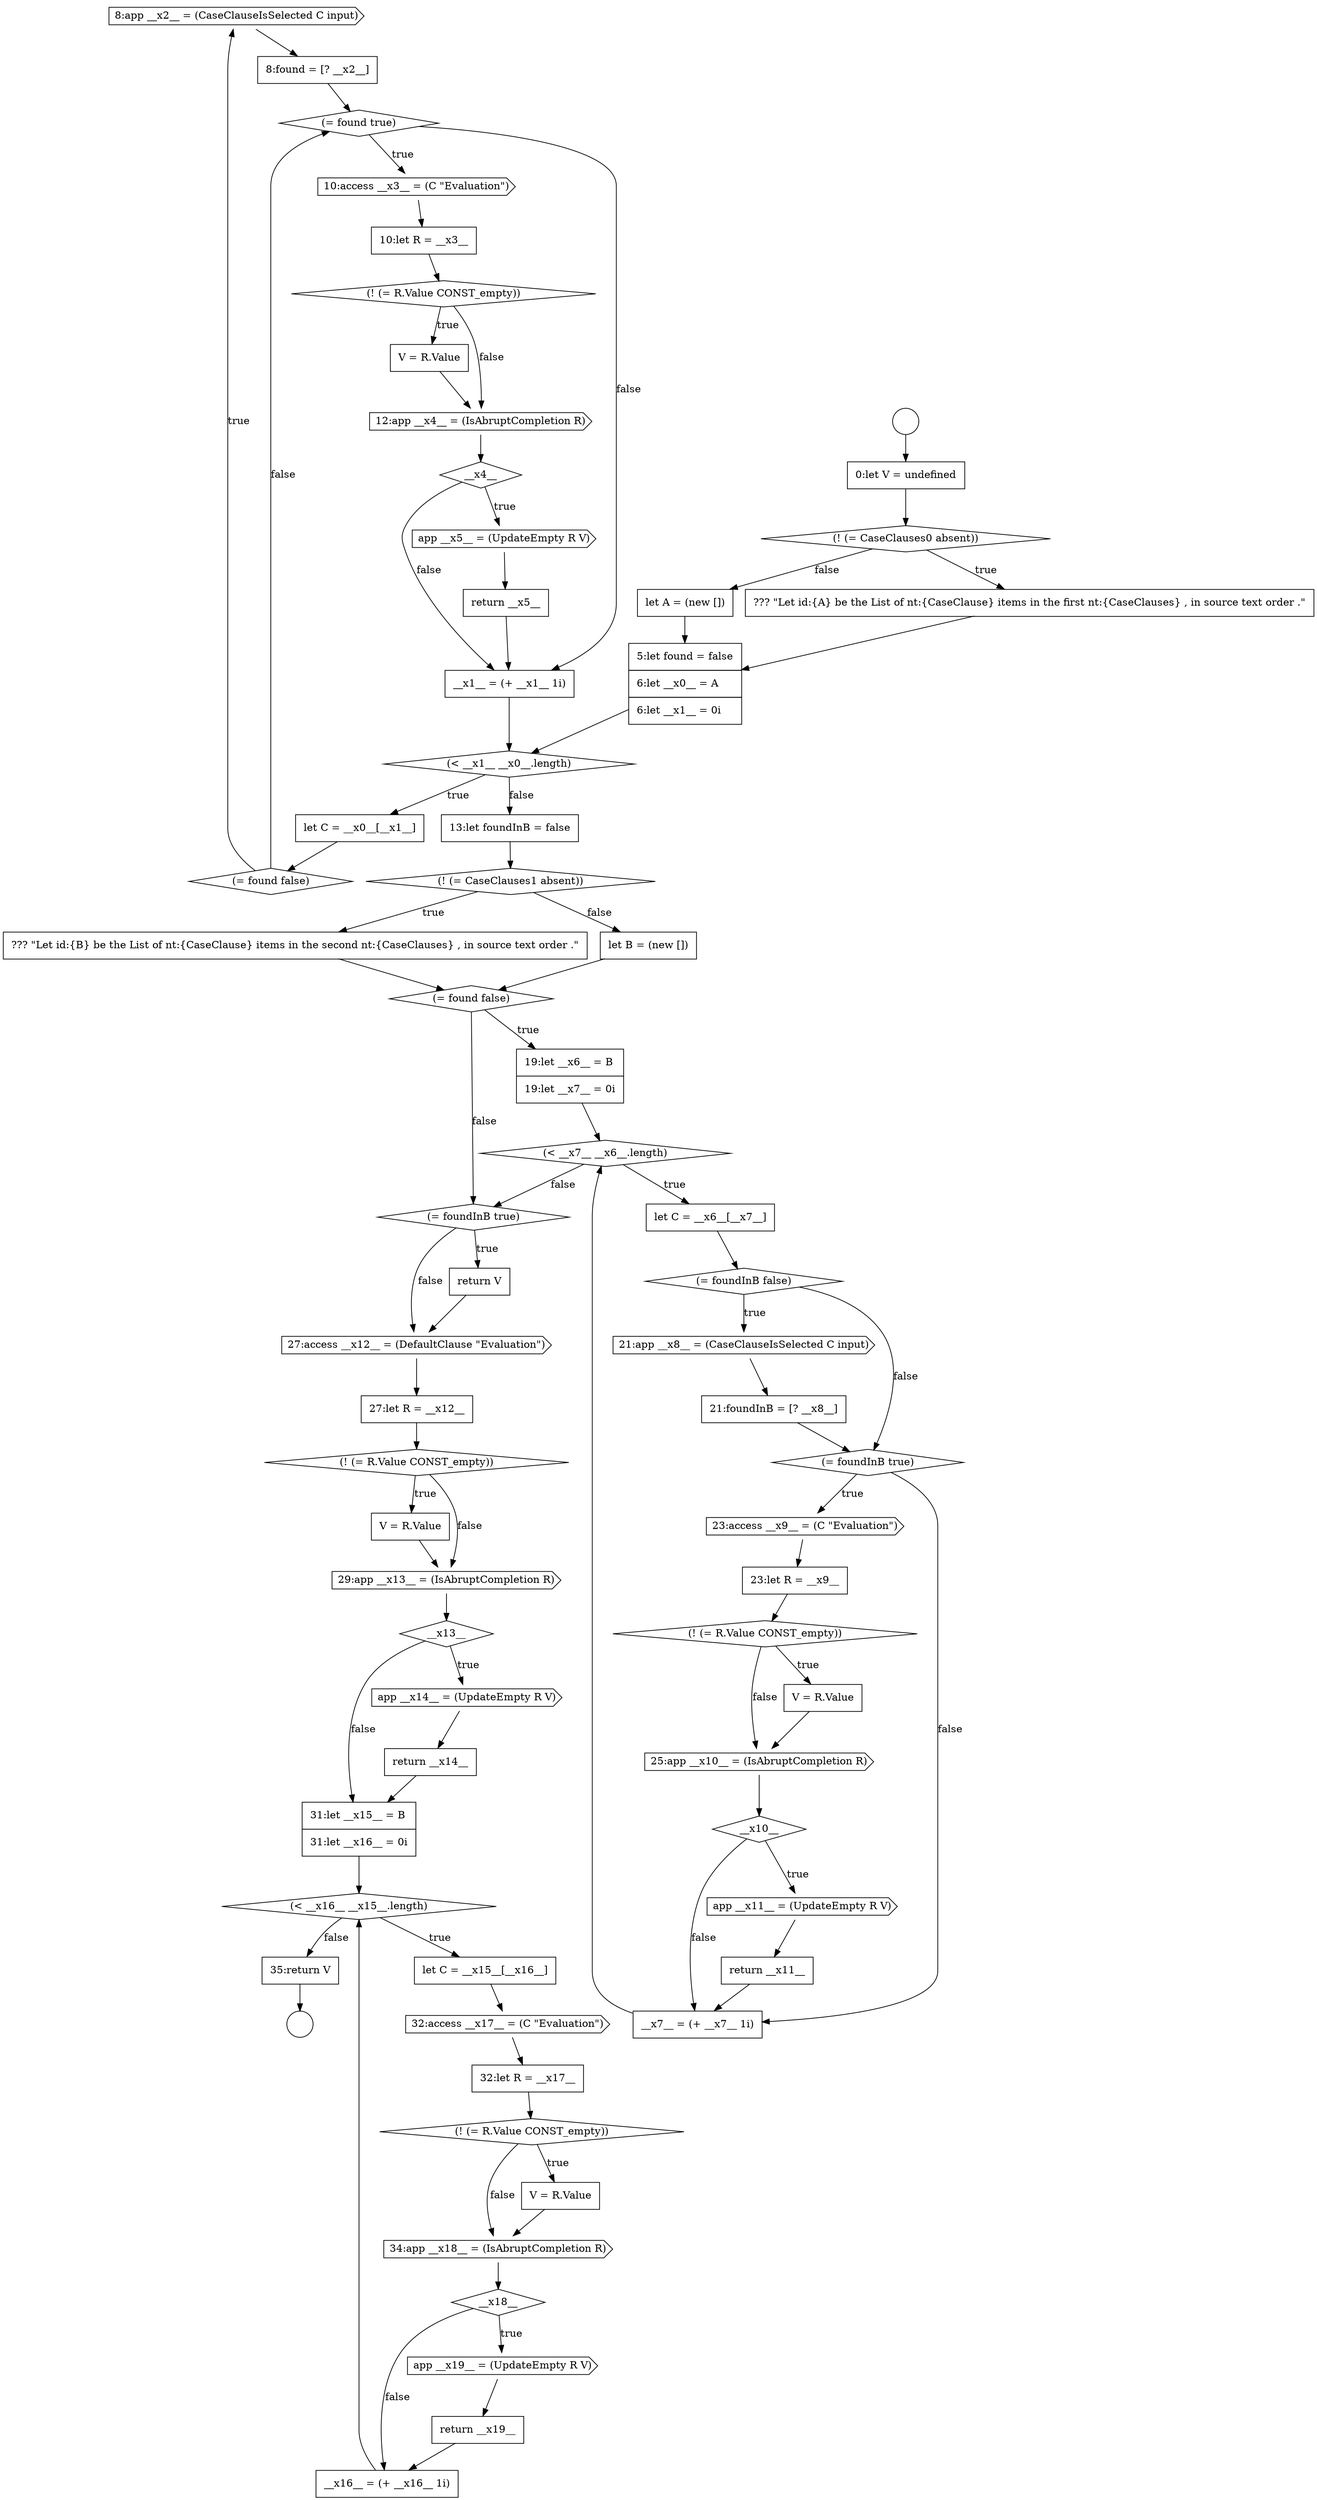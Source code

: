 digraph {
  node8463 [shape=cds, label=<<font color="black">8:app __x2__ = (CaseClauseIsSelected C input)</font>> color="black" fillcolor="white" style=filled]
  node8490 [shape=none, margin=0, label=<<font color="black">
    <table border="0" cellborder="1" cellspacing="0" cellpadding="10">
      <tr><td align="left">V = R.Value</td></tr>
    </table>
  </font>> color="black" fillcolor="white" style=filled]
  node8470 [shape=cds, label=<<font color="black">12:app __x4__ = (IsAbruptCompletion R)</font>> color="black" fillcolor="white" style=filled]
  node8466 [shape=cds, label=<<font color="black">10:access __x3__ = (C &quot;Evaluation&quot;)</font>> color="black" fillcolor="white" style=filled]
  node8464 [shape=none, margin=0, label=<<font color="black">
    <table border="0" cellborder="1" cellspacing="0" cellpadding="10">
      <tr><td align="left">8:found = [? __x2__]</td></tr>
    </table>
  </font>> color="black" fillcolor="white" style=filled]
  node8469 [shape=none, margin=0, label=<<font color="black">
    <table border="0" cellborder="1" cellspacing="0" cellpadding="10">
      <tr><td align="left">V = R.Value</td></tr>
    </table>
  </font>> color="black" fillcolor="white" style=filled]
  node8474 [shape=none, margin=0, label=<<font color="black">
    <table border="0" cellborder="1" cellspacing="0" cellpadding="10">
      <tr><td align="left">__x1__ = (+ __x1__ 1i)</td></tr>
    </table>
  </font>> color="black" fillcolor="white" style=filled]
  node8465 [shape=diamond, label=<<font color="black">(= found true)</font>> color="black" fillcolor="white" style=filled]
  node8514 [shape=diamond, label=<<font color="black">__x18__</font>> color="black" fillcolor="white" style=filled]
  node8507 [shape=diamond, label=<<font color="black">(&lt; __x16__ __x15__.length)</font>> color="black" fillcolor="white" style=filled]
  node8475 [shape=none, margin=0, label=<<font color="black">
    <table border="0" cellborder="1" cellspacing="0" cellpadding="10">
      <tr><td align="left">13:let foundInB = false</td></tr>
    </table>
  </font>> color="black" fillcolor="white" style=filled]
  node8472 [shape=cds, label=<<font color="black">app __x5__ = (UpdateEmpty R V)</font>> color="black" fillcolor="white" style=filled]
  node8487 [shape=cds, label=<<font color="black">23:access __x9__ = (C &quot;Evaluation&quot;)</font>> color="black" fillcolor="white" style=filled]
  node8504 [shape=cds, label=<<font color="black">app __x14__ = (UpdateEmpty R V)</font>> color="black" fillcolor="white" style=filled]
  node8500 [shape=diamond, label=<<font color="black">(! (= R.Value CONST_empty))</font>> color="black" fillcolor="white" style=filled]
  node8494 [shape=none, margin=0, label=<<font color="black">
    <table border="0" cellborder="1" cellspacing="0" cellpadding="10">
      <tr><td align="left">return __x11__</td></tr>
    </table>
  </font>> color="black" fillcolor="white" style=filled]
  node8515 [shape=cds, label=<<font color="black">app __x19__ = (UpdateEmpty R V)</font>> color="black" fillcolor="white" style=filled]
  node8468 [shape=diamond, label=<<font color="black">(! (= R.Value CONST_empty))</font>> color="black" fillcolor="white" style=filled]
  node8483 [shape=diamond, label=<<font color="black">(= foundInB false)</font>> color="black" fillcolor="white" style=filled]
  node8511 [shape=diamond, label=<<font color="black">(! (= R.Value CONST_empty))</font>> color="black" fillcolor="white" style=filled]
  node8479 [shape=diamond, label=<<font color="black">(= found false)</font>> color="black" fillcolor="white" style=filled]
  node8454 [shape=circle label=" " color="black" fillcolor="white" style=filled]
  node8459 [shape=none, margin=0, label=<<font color="black">
    <table border="0" cellborder="1" cellspacing="0" cellpadding="10">
      <tr><td align="left">5:let found = false</td></tr>
      <tr><td align="left">6:let __x0__ = A</td></tr>
      <tr><td align="left">6:let __x1__ = 0i</td></tr>
    </table>
  </font>> color="black" fillcolor="white" style=filled]
  node8508 [shape=none, margin=0, label=<<font color="black">
    <table border="0" cellborder="1" cellspacing="0" cellpadding="10">
      <tr><td align="left">let C = __x15__[__x16__]</td></tr>
    </table>
  </font>> color="black" fillcolor="white" style=filled]
  node8486 [shape=diamond, label=<<font color="black">(= foundInB true)</font>> color="black" fillcolor="white" style=filled]
  node8481 [shape=diamond, label=<<font color="black">(&lt; __x7__ __x6__.length)</font>> color="black" fillcolor="white" style=filled]
  node8513 [shape=cds, label=<<font color="black">34:app __x18__ = (IsAbruptCompletion R)</font>> color="black" fillcolor="white" style=filled]
  node8476 [shape=diamond, label=<<font color="black">(! (= CaseClauses1 absent))</font>> color="black" fillcolor="white" style=filled]
  node8491 [shape=cds, label=<<font color="black">25:app __x10__ = (IsAbruptCompletion R)</font>> color="black" fillcolor="white" style=filled]
  node8503 [shape=diamond, label=<<font color="black">__x13__</font>> color="black" fillcolor="white" style=filled]
  node8518 [shape=none, margin=0, label=<<font color="black">
    <table border="0" cellborder="1" cellspacing="0" cellpadding="10">
      <tr><td align="left">35:return V</td></tr>
    </table>
  </font>> color="black" fillcolor="white" style=filled]
  node8462 [shape=diamond, label=<<font color="black">(= found false)</font>> color="black" fillcolor="white" style=filled]
  node8471 [shape=diamond, label=<<font color="black">__x4__</font>> color="black" fillcolor="white" style=filled]
  node8499 [shape=none, margin=0, label=<<font color="black">
    <table border="0" cellborder="1" cellspacing="0" cellpadding="10">
      <tr><td align="left">27:let R = __x12__</td></tr>
    </table>
  </font>> color="black" fillcolor="white" style=filled]
  node8467 [shape=none, margin=0, label=<<font color="black">
    <table border="0" cellborder="1" cellspacing="0" cellpadding="10">
      <tr><td align="left">10:let R = __x3__</td></tr>
    </table>
  </font>> color="black" fillcolor="white" style=filled]
  node8458 [shape=none, margin=0, label=<<font color="black">
    <table border="0" cellborder="1" cellspacing="0" cellpadding="10">
      <tr><td align="left">let A = (new [])</td></tr>
    </table>
  </font>> color="black" fillcolor="white" style=filled]
  node8455 [shape=none, margin=0, label=<<font color="black">
    <table border="0" cellborder="1" cellspacing="0" cellpadding="10">
      <tr><td align="left">0:let V = undefined</td></tr>
    </table>
  </font>> color="black" fillcolor="white" style=filled]
  node8482 [shape=none, margin=0, label=<<font color="black">
    <table border="0" cellborder="1" cellspacing="0" cellpadding="10">
      <tr><td align="left">let C = __x6__[__x7__]</td></tr>
    </table>
  </font>> color="black" fillcolor="white" style=filled]
  node8512 [shape=none, margin=0, label=<<font color="black">
    <table border="0" cellborder="1" cellspacing="0" cellpadding="10">
      <tr><td align="left">V = R.Value</td></tr>
    </table>
  </font>> color="black" fillcolor="white" style=filled]
  node8480 [shape=none, margin=0, label=<<font color="black">
    <table border="0" cellborder="1" cellspacing="0" cellpadding="10">
      <tr><td align="left">19:let __x6__ = B</td></tr>
      <tr><td align="left">19:let __x7__ = 0i</td></tr>
    </table>
  </font>> color="black" fillcolor="white" style=filled]
  node8495 [shape=none, margin=0, label=<<font color="black">
    <table border="0" cellborder="1" cellspacing="0" cellpadding="10">
      <tr><td align="left">__x7__ = (+ __x7__ 1i)</td></tr>
    </table>
  </font>> color="black" fillcolor="white" style=filled]
  node8492 [shape=diamond, label=<<font color="black">__x10__</font>> color="black" fillcolor="white" style=filled]
  node8497 [shape=none, margin=0, label=<<font color="black">
    <table border="0" cellborder="1" cellspacing="0" cellpadding="10">
      <tr><td align="left">return V</td></tr>
    </table>
  </font>> color="black" fillcolor="white" style=filled]
  node8461 [shape=none, margin=0, label=<<font color="black">
    <table border="0" cellborder="1" cellspacing="0" cellpadding="10">
      <tr><td align="left">let C = __x0__[__x1__]</td></tr>
    </table>
  </font>> color="black" fillcolor="white" style=filled]
  node8485 [shape=none, margin=0, label=<<font color="black">
    <table border="0" cellborder="1" cellspacing="0" cellpadding="10">
      <tr><td align="left">21:foundInB = [? __x8__]</td></tr>
    </table>
  </font>> color="black" fillcolor="white" style=filled]
  node8502 [shape=cds, label=<<font color="black">29:app __x13__ = (IsAbruptCompletion R)</font>> color="black" fillcolor="white" style=filled]
  node8517 [shape=none, margin=0, label=<<font color="black">
    <table border="0" cellborder="1" cellspacing="0" cellpadding="10">
      <tr><td align="left">__x16__ = (+ __x16__ 1i)</td></tr>
    </table>
  </font>> color="black" fillcolor="white" style=filled]
  node8473 [shape=none, margin=0, label=<<font color="black">
    <table border="0" cellborder="1" cellspacing="0" cellpadding="10">
      <tr><td align="left">return __x5__</td></tr>
    </table>
  </font>> color="black" fillcolor="white" style=filled]
  node8456 [shape=diamond, label=<<font color="black">(! (= CaseClauses0 absent))</font>> color="black" fillcolor="white" style=filled]
  node8457 [shape=none, margin=0, label=<<font color="black">
    <table border="0" cellborder="1" cellspacing="0" cellpadding="10">
      <tr><td align="left">??? &quot;Let id:{A} be the List of nt:{CaseClause} items in the first nt:{CaseClauses} , in source text order .&quot;</td></tr>
    </table>
  </font>> color="black" fillcolor="white" style=filled]
  node8505 [shape=none, margin=0, label=<<font color="black">
    <table border="0" cellborder="1" cellspacing="0" cellpadding="10">
      <tr><td align="left">return __x14__</td></tr>
    </table>
  </font>> color="black" fillcolor="white" style=filled]
  node8477 [shape=none, margin=0, label=<<font color="black">
    <table border="0" cellborder="1" cellspacing="0" cellpadding="10">
      <tr><td align="left">??? &quot;Let id:{B} be the List of nt:{CaseClause} items in the second nt:{CaseClauses} , in source text order .&quot;</td></tr>
    </table>
  </font>> color="black" fillcolor="white" style=filled]
  node8498 [shape=cds, label=<<font color="black">27:access __x12__ = (DefaultClause &quot;Evaluation&quot;)</font>> color="black" fillcolor="white" style=filled]
  node8496 [shape=diamond, label=<<font color="black">(= foundInB true)</font>> color="black" fillcolor="white" style=filled]
  node8509 [shape=cds, label=<<font color="black">32:access __x17__ = (C &quot;Evaluation&quot;)</font>> color="black" fillcolor="white" style=filled]
  node8506 [shape=none, margin=0, label=<<font color="black">
    <table border="0" cellborder="1" cellspacing="0" cellpadding="10">
      <tr><td align="left">31:let __x15__ = B</td></tr>
      <tr><td align="left">31:let __x16__ = 0i</td></tr>
    </table>
  </font>> color="black" fillcolor="white" style=filled]
  node8488 [shape=none, margin=0, label=<<font color="black">
    <table border="0" cellborder="1" cellspacing="0" cellpadding="10">
      <tr><td align="left">23:let R = __x9__</td></tr>
    </table>
  </font>> color="black" fillcolor="white" style=filled]
  node8501 [shape=none, margin=0, label=<<font color="black">
    <table border="0" cellborder="1" cellspacing="0" cellpadding="10">
      <tr><td align="left">V = R.Value</td></tr>
    </table>
  </font>> color="black" fillcolor="white" style=filled]
  node8478 [shape=none, margin=0, label=<<font color="black">
    <table border="0" cellborder="1" cellspacing="0" cellpadding="10">
      <tr><td align="left">let B = (new [])</td></tr>
    </table>
  </font>> color="black" fillcolor="white" style=filled]
  node8489 [shape=diamond, label=<<font color="black">(! (= R.Value CONST_empty))</font>> color="black" fillcolor="white" style=filled]
  node8484 [shape=cds, label=<<font color="black">21:app __x8__ = (CaseClauseIsSelected C input)</font>> color="black" fillcolor="white" style=filled]
  node8510 [shape=none, margin=0, label=<<font color="black">
    <table border="0" cellborder="1" cellspacing="0" cellpadding="10">
      <tr><td align="left">32:let R = __x17__</td></tr>
    </table>
  </font>> color="black" fillcolor="white" style=filled]
  node8516 [shape=none, margin=0, label=<<font color="black">
    <table border="0" cellborder="1" cellspacing="0" cellpadding="10">
      <tr><td align="left">return __x19__</td></tr>
    </table>
  </font>> color="black" fillcolor="white" style=filled]
  node8460 [shape=diamond, label=<<font color="black">(&lt; __x1__ __x0__.length)</font>> color="black" fillcolor="white" style=filled]
  node8453 [shape=circle label=" " color="black" fillcolor="white" style=filled]
  node8493 [shape=cds, label=<<font color="black">app __x11__ = (UpdateEmpty R V)</font>> color="black" fillcolor="white" style=filled]
  node8477 -> node8479 [ color="black"]
  node8485 -> node8486 [ color="black"]
  node8511 -> node8512 [label=<<font color="black">true</font>> color="black"]
  node8511 -> node8513 [label=<<font color="black">false</font>> color="black"]
  node8496 -> node8497 [label=<<font color="black">true</font>> color="black"]
  node8496 -> node8498 [label=<<font color="black">false</font>> color="black"]
  node8493 -> node8494 [ color="black"]
  node8458 -> node8459 [ color="black"]
  node8490 -> node8491 [ color="black"]
  node8476 -> node8477 [label=<<font color="black">true</font>> color="black"]
  node8476 -> node8478 [label=<<font color="black">false</font>> color="black"]
  node8487 -> node8488 [ color="black"]
  node8499 -> node8500 [ color="black"]
  node8470 -> node8471 [ color="black"]
  node8506 -> node8507 [ color="black"]
  node8497 -> node8498 [ color="black"]
  node8505 -> node8506 [ color="black"]
  node8518 -> node8454 [ color="black"]
  node8453 -> node8455 [ color="black"]
  node8475 -> node8476 [ color="black"]
  node8468 -> node8469 [label=<<font color="black">true</font>> color="black"]
  node8468 -> node8470 [label=<<font color="black">false</font>> color="black"]
  node8462 -> node8463 [label=<<font color="black">true</font>> color="black"]
  node8462 -> node8465 [label=<<font color="black">false</font>> color="black"]
  node8498 -> node8499 [ color="black"]
  node8510 -> node8511 [ color="black"]
  node8483 -> node8484 [label=<<font color="black">true</font>> color="black"]
  node8483 -> node8486 [label=<<font color="black">false</font>> color="black"]
  node8465 -> node8466 [label=<<font color="black">true</font>> color="black"]
  node8465 -> node8474 [label=<<font color="black">false</font>> color="black"]
  node8501 -> node8502 [ color="black"]
  node8492 -> node8493 [label=<<font color="black">true</font>> color="black"]
  node8492 -> node8495 [label=<<font color="black">false</font>> color="black"]
  node8495 -> node8481 [ color="black"]
  node8504 -> node8505 [ color="black"]
  node8479 -> node8480 [label=<<font color="black">true</font>> color="black"]
  node8479 -> node8496 [label=<<font color="black">false</font>> color="black"]
  node8512 -> node8513 [ color="black"]
  node8514 -> node8515 [label=<<font color="black">true</font>> color="black"]
  node8514 -> node8517 [label=<<font color="black">false</font>> color="black"]
  node8486 -> node8487 [label=<<font color="black">true</font>> color="black"]
  node8486 -> node8495 [label=<<font color="black">false</font>> color="black"]
  node8469 -> node8470 [ color="black"]
  node8491 -> node8492 [ color="black"]
  node8515 -> node8516 [ color="black"]
  node8478 -> node8479 [ color="black"]
  node8488 -> node8489 [ color="black"]
  node8508 -> node8509 [ color="black"]
  node8455 -> node8456 [ color="black"]
  node8471 -> node8472 [label=<<font color="black">true</font>> color="black"]
  node8471 -> node8474 [label=<<font color="black">false</font>> color="black"]
  node8494 -> node8495 [ color="black"]
  node8509 -> node8510 [ color="black"]
  node8467 -> node8468 [ color="black"]
  node8456 -> node8457 [label=<<font color="black">true</font>> color="black"]
  node8456 -> node8458 [label=<<font color="black">false</font>> color="black"]
  node8464 -> node8465 [ color="black"]
  node8503 -> node8504 [label=<<font color="black">true</font>> color="black"]
  node8503 -> node8506 [label=<<font color="black">false</font>> color="black"]
  node8516 -> node8517 [ color="black"]
  node8489 -> node8490 [label=<<font color="black">true</font>> color="black"]
  node8489 -> node8491 [label=<<font color="black">false</font>> color="black"]
  node8517 -> node8507 [ color="black"]
  node8507 -> node8508 [label=<<font color="black">true</font>> color="black"]
  node8507 -> node8518 [label=<<font color="black">false</font>> color="black"]
  node8463 -> node8464 [ color="black"]
  node8472 -> node8473 [ color="black"]
  node8459 -> node8460 [ color="black"]
  node8502 -> node8503 [ color="black"]
  node8484 -> node8485 [ color="black"]
  node8461 -> node8462 [ color="black"]
  node8474 -> node8460 [ color="black"]
  node8466 -> node8467 [ color="black"]
  node8513 -> node8514 [ color="black"]
  node8482 -> node8483 [ color="black"]
  node8480 -> node8481 [ color="black"]
  node8481 -> node8482 [label=<<font color="black">true</font>> color="black"]
  node8481 -> node8496 [label=<<font color="black">false</font>> color="black"]
  node8500 -> node8501 [label=<<font color="black">true</font>> color="black"]
  node8500 -> node8502 [label=<<font color="black">false</font>> color="black"]
  node8460 -> node8461 [label=<<font color="black">true</font>> color="black"]
  node8460 -> node8475 [label=<<font color="black">false</font>> color="black"]
  node8473 -> node8474 [ color="black"]
  node8457 -> node8459 [ color="black"]
}
